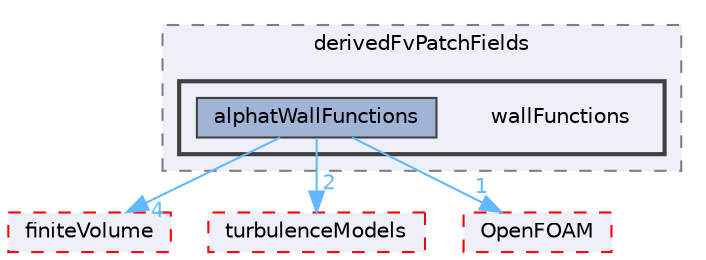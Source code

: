 digraph "src/TurbulenceModels/incompressible/turbulentTransportModels/derivedFvPatchFields/wallFunctions"
{
 // LATEX_PDF_SIZE
  bgcolor="transparent";
  edge [fontname=Helvetica,fontsize=10,labelfontname=Helvetica,labelfontsize=10];
  node [fontname=Helvetica,fontsize=10,shape=box,height=0.2,width=0.4];
  compound=true
  subgraph clusterdir_c51ac1cf89736fc3dd478029a908b973 {
    graph [ bgcolor="#edf0f7", pencolor="grey50", label="derivedFvPatchFields", fontname=Helvetica,fontsize=10 style="filled,dashed", URL="dir_c51ac1cf89736fc3dd478029a908b973.html",tooltip=""]
  subgraph clusterdir_764c29f627bb16092ab41d68d9526cc0 {
    graph [ bgcolor="#edf0f7", pencolor="grey25", label="", fontname=Helvetica,fontsize=10 style="filled,bold", URL="dir_764c29f627bb16092ab41d68d9526cc0.html",tooltip=""]
    dir_764c29f627bb16092ab41d68d9526cc0 [shape=plaintext, label="wallFunctions"];
  dir_05ef2981ccce0026518285af37fb715d [label="alphatWallFunctions", fillcolor="#a2b4d6", color="grey25", style="filled", URL="dir_05ef2981ccce0026518285af37fb715d.html",tooltip=""];
  }
  }
  dir_9bd15774b555cf7259a6fa18f99fe99b [label="finiteVolume", fillcolor="#edf0f7", color="red", style="filled,dashed", URL="dir_9bd15774b555cf7259a6fa18f99fe99b.html",tooltip=""];
  dir_a3dc37bcacf99bb6122ed819dac99f09 [label="turbulenceModels", fillcolor="#edf0f7", color="red", style="filled,dashed", URL="dir_a3dc37bcacf99bb6122ed819dac99f09.html",tooltip=""];
  dir_c5473ff19b20e6ec4dfe5c310b3778a8 [label="OpenFOAM", fillcolor="#edf0f7", color="red", style="filled,dashed", URL="dir_c5473ff19b20e6ec4dfe5c310b3778a8.html",tooltip=""];
  dir_05ef2981ccce0026518285af37fb715d->dir_9bd15774b555cf7259a6fa18f99fe99b [headlabel="4", labeldistance=1.5 headhref="dir_000100_001387.html" href="dir_000100_001387.html" color="steelblue1" fontcolor="steelblue1"];
  dir_05ef2981ccce0026518285af37fb715d->dir_a3dc37bcacf99bb6122ed819dac99f09 [headlabel="2", labeldistance=1.5 headhref="dir_000100_004144.html" href="dir_000100_004144.html" color="steelblue1" fontcolor="steelblue1"];
  dir_05ef2981ccce0026518285af37fb715d->dir_c5473ff19b20e6ec4dfe5c310b3778a8 [headlabel="1", labeldistance=1.5 headhref="dir_000100_002695.html" href="dir_000100_002695.html" color="steelblue1" fontcolor="steelblue1"];
}
